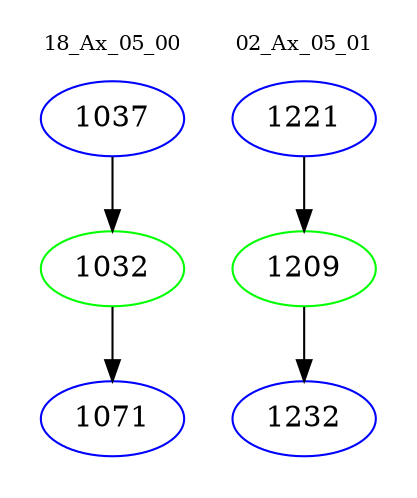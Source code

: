 digraph{
subgraph cluster_0 {
color = white
label = "18_Ax_05_00";
fontsize=10;
T0_1037 [label="1037", color="blue"]
T0_1037 -> T0_1032 [color="black"]
T0_1032 [label="1032", color="green"]
T0_1032 -> T0_1071 [color="black"]
T0_1071 [label="1071", color="blue"]
}
subgraph cluster_1 {
color = white
label = "02_Ax_05_01";
fontsize=10;
T1_1221 [label="1221", color="blue"]
T1_1221 -> T1_1209 [color="black"]
T1_1209 [label="1209", color="green"]
T1_1209 -> T1_1232 [color="black"]
T1_1232 [label="1232", color="blue"]
}
}
